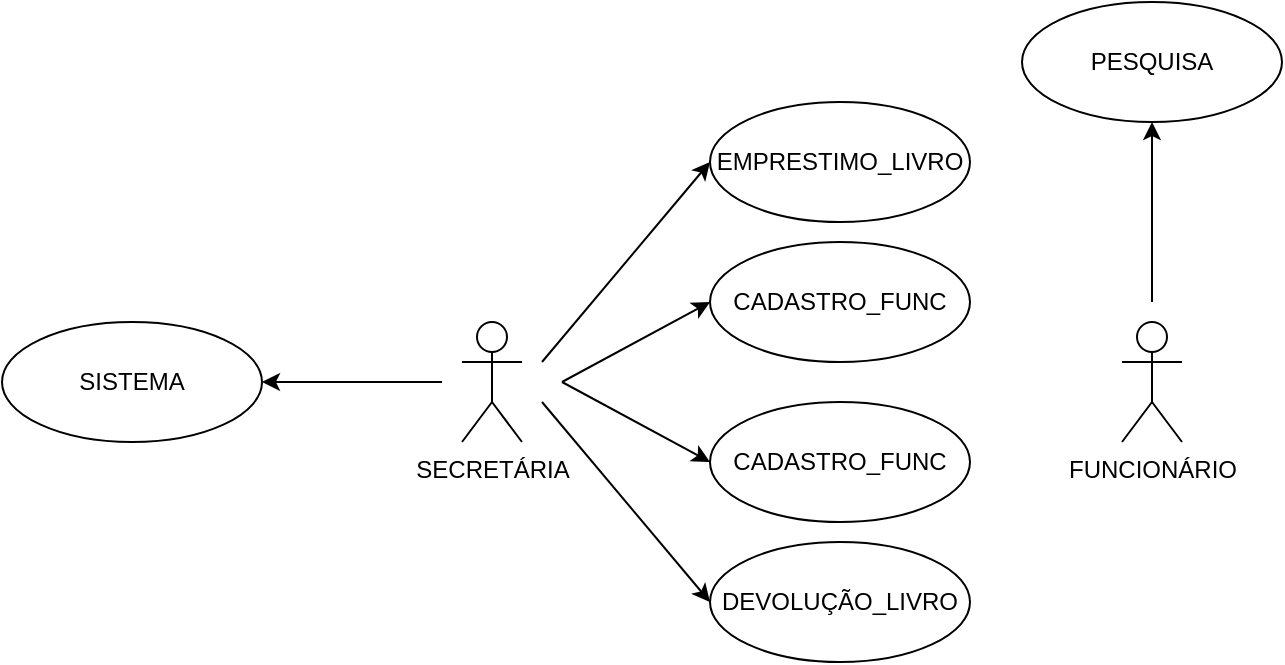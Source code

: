 <mxfile version="13.3.0" type="device"><diagram id="td5DEHAUcwdGFlT75FFK" name="Page-1"><mxGraphModel dx="1689" dy="482" grid="1" gridSize="10" guides="1" tooltips="1" connect="1" arrows="1" fold="1" page="1" pageScale="1" pageWidth="827" pageHeight="1169" math="0" shadow="0"><root><mxCell id="0"/><mxCell id="1" parent="0"/><mxCell id="mAYdsly1o8jJ30a045sZ-1" value="SECRETÁRIA" style="shape=umlActor;verticalLabelPosition=bottom;labelBackgroundColor=#ffffff;verticalAlign=top;html=1;outlineConnect=0;" parent="1" vertex="1"><mxGeometry x="160" y="220" width="30" height="60" as="geometry"/></mxCell><mxCell id="mAYdsly1o8jJ30a045sZ-2" value="FUNCIONÁRIO" style="shape=umlActor;verticalLabelPosition=bottom;labelBackgroundColor=#ffffff;verticalAlign=top;html=1;outlineConnect=0;" parent="1" vertex="1"><mxGeometry x="490" y="220" width="30" height="60" as="geometry"/></mxCell><mxCell id="mAYdsly1o8jJ30a045sZ-3" value="EMPRESTIMO_LIVRO" style="ellipse;whiteSpace=wrap;html=1;" parent="1" vertex="1"><mxGeometry x="284" y="110" width="130" height="60" as="geometry"/></mxCell><mxCell id="mAYdsly1o8jJ30a045sZ-4" value="CADASTRO_FUNC" style="ellipse;whiteSpace=wrap;html=1;" parent="1" vertex="1"><mxGeometry x="284" y="260" width="130" height="60" as="geometry"/></mxCell><mxCell id="mAYdsly1o8jJ30a045sZ-5" value="PESQUISA" style="ellipse;whiteSpace=wrap;html=1;" parent="1" vertex="1"><mxGeometry x="440" y="60" width="130" height="60" as="geometry"/></mxCell><mxCell id="mAYdsly1o8jJ30a045sZ-6" value="" style="endArrow=classic;html=1;entryX=0;entryY=0.5;entryDx=0;entryDy=0;" parent="1" target="mAYdsly1o8jJ30a045sZ-9" edge="1"><mxGeometry width="50" height="50" relative="1" as="geometry"><mxPoint x="200" y="260" as="sourcePoint"/><mxPoint x="270" y="330" as="targetPoint"/></mxGeometry></mxCell><mxCell id="mAYdsly1o8jJ30a045sZ-7" value="" style="endArrow=classic;html=1;entryX=0;entryY=0.5;entryDx=0;entryDy=0;" parent="1" target="mAYdsly1o8jJ30a045sZ-3" edge="1"><mxGeometry width="50" height="50" relative="1" as="geometry"><mxPoint x="200" y="240" as="sourcePoint"/><mxPoint x="440" y="230" as="targetPoint"/></mxGeometry></mxCell><mxCell id="mAYdsly1o8jJ30a045sZ-8" value="" style="endArrow=classic;html=1;entryX=0.5;entryY=1;entryDx=0;entryDy=0;" parent="1" target="mAYdsly1o8jJ30a045sZ-5" edge="1"><mxGeometry width="50" height="50" relative="1" as="geometry"><mxPoint x="505" y="210" as="sourcePoint"/><mxPoint x="440" y="230" as="targetPoint"/></mxGeometry></mxCell><mxCell id="mAYdsly1o8jJ30a045sZ-9" value="DEVOLUÇÃO_LIVRO" style="ellipse;whiteSpace=wrap;html=1;" parent="1" vertex="1"><mxGeometry x="284" y="330" width="130" height="60" as="geometry"/></mxCell><mxCell id="mAYdsly1o8jJ30a045sZ-10" value="SISTEMA" style="ellipse;whiteSpace=wrap;html=1;" parent="1" vertex="1"><mxGeometry x="-70" y="220" width="130" height="60" as="geometry"/></mxCell><mxCell id="mAYdsly1o8jJ30a045sZ-11" value="" style="endArrow=classic;html=1;entryX=0;entryY=0.5;entryDx=0;entryDy=0;" parent="1" target="mAYdsly1o8jJ30a045sZ-4" edge="1"><mxGeometry width="50" height="50" relative="1" as="geometry"><mxPoint x="210" y="250" as="sourcePoint"/><mxPoint x="240" y="230" as="targetPoint"/></mxGeometry></mxCell><mxCell id="mAYdsly1o8jJ30a045sZ-12" value="" style="endArrow=classic;html=1;entryX=1;entryY=0.5;entryDx=0;entryDy=0;" parent="1" target="mAYdsly1o8jJ30a045sZ-10" edge="1"><mxGeometry width="50" height="50" relative="1" as="geometry"><mxPoint x="150" y="250" as="sourcePoint"/><mxPoint x="240" y="230" as="targetPoint"/></mxGeometry></mxCell><mxCell id="zXxNCHAOr6kFadYh0AOn-2" value="CADASTRO_FUNC" style="ellipse;whiteSpace=wrap;html=1;" vertex="1" parent="1"><mxGeometry x="284" y="180" width="130" height="60" as="geometry"/></mxCell><mxCell id="zXxNCHAOr6kFadYh0AOn-4" value="" style="endArrow=classic;html=1;entryX=0;entryY=0.5;entryDx=0;entryDy=0;" edge="1" parent="1" target="zXxNCHAOr6kFadYh0AOn-2"><mxGeometry width="50" height="50" relative="1" as="geometry"><mxPoint x="210" y="250" as="sourcePoint"/><mxPoint x="294" y="300" as="targetPoint"/></mxGeometry></mxCell></root></mxGraphModel></diagram></mxfile>
